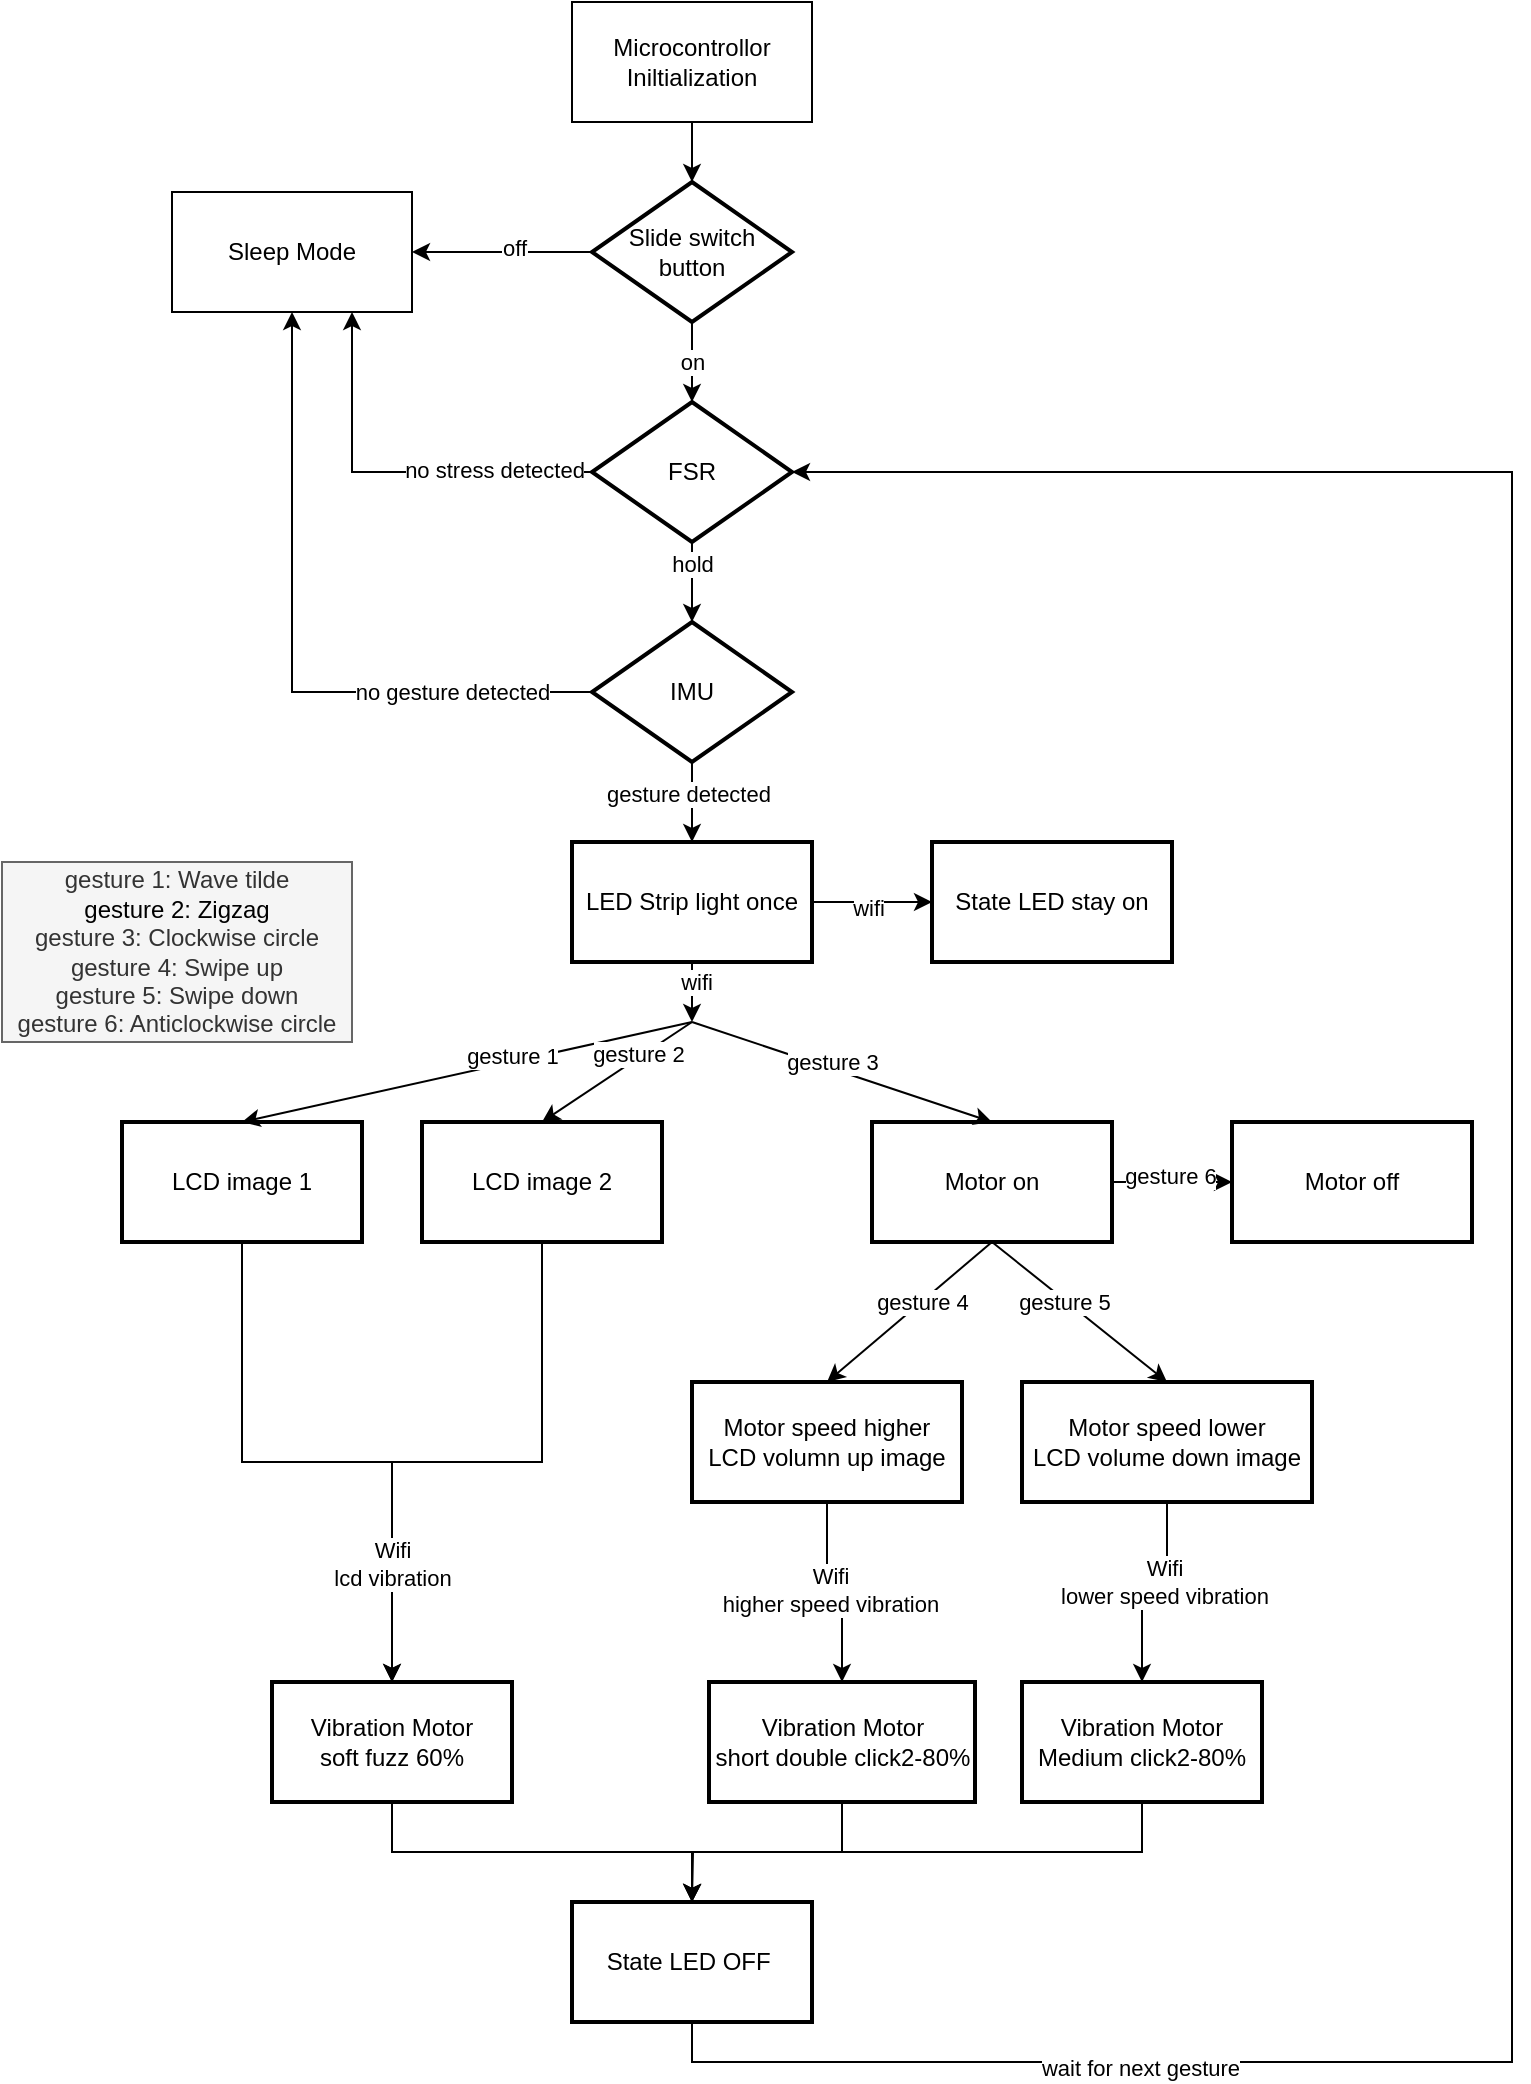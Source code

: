 <mxfile version="26.1.1">
  <diagram name="第 1 页" id="04hMknLMc1JlGAUFIqUX">
    <mxGraphModel dx="1201" dy="666" grid="1" gridSize="10" guides="1" tooltips="1" connect="1" arrows="1" fold="1" page="1" pageScale="1" pageWidth="827" pageHeight="1169" math="0" shadow="0">
      <root>
        <mxCell id="0" />
        <mxCell id="1" parent="0" />
        <mxCell id="GYgUfo7SqgVN0UKton_i-1" value="Microcontrollor Iniltialization" style="rounded=0;whiteSpace=wrap;html=1;" parent="1" vertex="1">
          <mxGeometry x="340" y="30" width="120" height="60" as="geometry" />
        </mxCell>
        <mxCell id="GYgUfo7SqgVN0UKton_i-5" value="" style="edgeStyle=orthogonalEdgeStyle;rounded=0;orthogonalLoop=1;jettySize=auto;html=1;entryX=0.5;entryY=0;entryDx=0;entryDy=0;entryPerimeter=0;" parent="1" source="GYgUfo7SqgVN0UKton_i-2" edge="1" target="GYgUfo7SqgVN0UKton_i-13">
          <mxGeometry relative="1" as="geometry">
            <mxPoint x="400" y="220" as="targetPoint" />
          </mxGeometry>
        </mxCell>
        <mxCell id="GYgUfo7SqgVN0UKton_i-6" value="on" style="edgeLabel;html=1;align=center;verticalAlign=middle;resizable=0;points=[];" parent="GYgUfo7SqgVN0UKton_i-5" vertex="1" connectable="0">
          <mxGeometry x="0.256" relative="1" as="geometry">
            <mxPoint y="-5" as="offset" />
          </mxGeometry>
        </mxCell>
        <mxCell id="GYgUfo7SqgVN0UKton_i-8" value="" style="edgeStyle=orthogonalEdgeStyle;rounded=0;orthogonalLoop=1;jettySize=auto;html=1;" parent="1" source="GYgUfo7SqgVN0UKton_i-2" edge="1">
          <mxGeometry relative="1" as="geometry">
            <mxPoint x="260" y="155" as="targetPoint" />
          </mxGeometry>
        </mxCell>
        <mxCell id="GYgUfo7SqgVN0UKton_i-10" value="off" style="edgeLabel;html=1;align=center;verticalAlign=middle;resizable=0;points=[];" parent="GYgUfo7SqgVN0UKton_i-8" vertex="1" connectable="0">
          <mxGeometry x="-0.103" y="-2" relative="1" as="geometry">
            <mxPoint x="1" as="offset" />
          </mxGeometry>
        </mxCell>
        <mxCell id="GYgUfo7SqgVN0UKton_i-2" value="Slide switch button" style="strokeWidth=2;html=1;shape=mxgraph.flowchart.decision;whiteSpace=wrap;" parent="1" vertex="1">
          <mxGeometry x="350" y="120" width="100" height="70" as="geometry" />
        </mxCell>
        <mxCell id="GYgUfo7SqgVN0UKton_i-3" style="edgeStyle=orthogonalEdgeStyle;rounded=0;orthogonalLoop=1;jettySize=auto;html=1;exitX=0.5;exitY=1;exitDx=0;exitDy=0;entryX=0.5;entryY=0;entryDx=0;entryDy=0;entryPerimeter=0;" parent="1" source="GYgUfo7SqgVN0UKton_i-1" target="GYgUfo7SqgVN0UKton_i-2" edge="1">
          <mxGeometry relative="1" as="geometry" />
        </mxCell>
        <mxCell id="GYgUfo7SqgVN0UKton_i-9" value="Sleep Mode" style="rounded=0;whiteSpace=wrap;html=1;" parent="1" vertex="1">
          <mxGeometry x="140" y="125" width="120" height="60" as="geometry" />
        </mxCell>
        <mxCell id="GYgUfo7SqgVN0UKton_i-16" value="" style="edgeStyle=orthogonalEdgeStyle;rounded=0;orthogonalLoop=1;jettySize=auto;html=1;entryX=0.5;entryY=0;entryDx=0;entryDy=0;entryPerimeter=0;" parent="1" source="GYgUfo7SqgVN0UKton_i-13" target="GYgUfo7SqgVN0UKton_i-18" edge="1">
          <mxGeometry relative="1" as="geometry">
            <mxPoint x="400" y="385" as="targetPoint" />
          </mxGeometry>
        </mxCell>
        <mxCell id="GYgUfo7SqgVN0UKton_i-17" value="hold" style="edgeLabel;html=1;align=center;verticalAlign=middle;resizable=0;points=[];" parent="GYgUfo7SqgVN0UKton_i-16" vertex="1" connectable="0">
          <mxGeometry x="-0.482" relative="1" as="geometry">
            <mxPoint as="offset" />
          </mxGeometry>
        </mxCell>
        <mxCell id="GYgUfo7SqgVN0UKton_i-23" style="edgeStyle=orthogonalEdgeStyle;rounded=0;orthogonalLoop=1;jettySize=auto;html=1;exitX=0;exitY=0.5;exitDx=0;exitDy=0;exitPerimeter=0;entryX=0.75;entryY=1;entryDx=0;entryDy=0;" parent="1" source="GYgUfo7SqgVN0UKton_i-13" target="GYgUfo7SqgVN0UKton_i-9" edge="1">
          <mxGeometry relative="1" as="geometry" />
        </mxCell>
        <mxCell id="GYgUfo7SqgVN0UKton_i-25" value="no stress detected" style="edgeLabel;html=1;align=center;verticalAlign=middle;resizable=0;points=[];" parent="GYgUfo7SqgVN0UKton_i-23" vertex="1" connectable="0">
          <mxGeometry x="-0.504" y="-1" relative="1" as="geometry">
            <mxPoint as="offset" />
          </mxGeometry>
        </mxCell>
        <mxCell id="GYgUfo7SqgVN0UKton_i-13" value="FSR" style="strokeWidth=2;html=1;shape=mxgraph.flowchart.decision;whiteSpace=wrap;" parent="1" vertex="1">
          <mxGeometry x="350" y="230" width="100" height="70" as="geometry" />
        </mxCell>
        <mxCell id="GYgUfo7SqgVN0UKton_i-21" value="" style="edgeStyle=orthogonalEdgeStyle;rounded=0;orthogonalLoop=1;jettySize=auto;html=1;" parent="1" source="GYgUfo7SqgVN0UKton_i-18" target="GYgUfo7SqgVN0UKton_i-20" edge="1">
          <mxGeometry relative="1" as="geometry" />
        </mxCell>
        <mxCell id="GYgUfo7SqgVN0UKton_i-22" value="gesture detected" style="edgeLabel;html=1;align=center;verticalAlign=middle;resizable=0;points=[];" parent="GYgUfo7SqgVN0UKton_i-21" vertex="1" connectable="0">
          <mxGeometry x="-0.224" y="-2" relative="1" as="geometry">
            <mxPoint as="offset" />
          </mxGeometry>
        </mxCell>
        <mxCell id="GYgUfo7SqgVN0UKton_i-24" style="edgeStyle=orthogonalEdgeStyle;rounded=0;orthogonalLoop=1;jettySize=auto;html=1;exitX=0;exitY=0.5;exitDx=0;exitDy=0;exitPerimeter=0;entryX=0.5;entryY=1;entryDx=0;entryDy=0;" parent="1" source="GYgUfo7SqgVN0UKton_i-18" target="GYgUfo7SqgVN0UKton_i-9" edge="1">
          <mxGeometry relative="1" as="geometry" />
        </mxCell>
        <mxCell id="GYgUfo7SqgVN0UKton_i-26" value="no gesture detected" style="edgeLabel;html=1;align=center;verticalAlign=middle;resizable=0;points=[];" parent="GYgUfo7SqgVN0UKton_i-24" vertex="1" connectable="0">
          <mxGeometry x="-0.585" relative="1" as="geometry">
            <mxPoint as="offset" />
          </mxGeometry>
        </mxCell>
        <mxCell id="GYgUfo7SqgVN0UKton_i-18" value="IMU" style="strokeWidth=2;html=1;shape=mxgraph.flowchart.decision;whiteSpace=wrap;" parent="1" vertex="1">
          <mxGeometry x="350" y="340" width="100" height="70" as="geometry" />
        </mxCell>
        <mxCell id="6ajZmVq5-ZLFAeQpOAEj-2" style="edgeStyle=orthogonalEdgeStyle;rounded=0;orthogonalLoop=1;jettySize=auto;html=1;exitX=1;exitY=0.5;exitDx=0;exitDy=0;entryX=0;entryY=0.5;entryDx=0;entryDy=0;" edge="1" parent="1" source="GYgUfo7SqgVN0UKton_i-20" target="6ajZmVq5-ZLFAeQpOAEj-1">
          <mxGeometry relative="1" as="geometry" />
        </mxCell>
        <mxCell id="6ajZmVq5-ZLFAeQpOAEj-3" value="wifi" style="edgeLabel;html=1;align=center;verticalAlign=middle;resizable=0;points=[];" vertex="1" connectable="0" parent="6ajZmVq5-ZLFAeQpOAEj-2">
          <mxGeometry x="-0.067" y="-3" relative="1" as="geometry">
            <mxPoint as="offset" />
          </mxGeometry>
        </mxCell>
        <mxCell id="GYgUfo7SqgVN0UKton_i-20" value="LED Strip light once" style="whiteSpace=wrap;html=1;strokeWidth=2;" parent="1" vertex="1">
          <mxGeometry x="340" y="450" width="120" height="60" as="geometry" />
        </mxCell>
        <mxCell id="GYgUfo7SqgVN0UKton_i-55" style="edgeStyle=orthogonalEdgeStyle;rounded=0;orthogonalLoop=1;jettySize=auto;html=1;exitX=0.5;exitY=1;exitDx=0;exitDy=0;entryX=0.5;entryY=0;entryDx=0;entryDy=0;" parent="1" source="GYgUfo7SqgVN0UKton_i-27" target="GYgUfo7SqgVN0UKton_i-52" edge="1">
          <mxGeometry relative="1" as="geometry" />
        </mxCell>
        <mxCell id="GYgUfo7SqgVN0UKton_i-27" value="LCD image 1" style="whiteSpace=wrap;html=1;strokeWidth=2;" parent="1" vertex="1">
          <mxGeometry x="115" y="590" width="120" height="60" as="geometry" />
        </mxCell>
        <mxCell id="GYgUfo7SqgVN0UKton_i-66" style="edgeStyle=orthogonalEdgeStyle;rounded=0;orthogonalLoop=1;jettySize=auto;html=1;exitX=0.5;exitY=1;exitDx=0;exitDy=0;entryX=0.5;entryY=0;entryDx=0;entryDy=0;" parent="1" source="GYgUfo7SqgVN0UKton_i-30" target="GYgUfo7SqgVN0UKton_i-62" edge="1">
          <mxGeometry relative="1" as="geometry" />
        </mxCell>
        <mxCell id="GYgUfo7SqgVN0UKton_i-79" value="Wifi&lt;div&gt;higher speed vibration&lt;/div&gt;" style="edgeLabel;html=1;align=center;verticalAlign=middle;resizable=0;points=[];" parent="GYgUfo7SqgVN0UKton_i-66" vertex="1" connectable="0">
          <mxGeometry x="-0.048" y="1" relative="1" as="geometry">
            <mxPoint as="offset" />
          </mxGeometry>
        </mxCell>
        <mxCell id="GYgUfo7SqgVN0UKton_i-30" value="Motor speed higher&lt;div&gt;LCD volumn up image&lt;/div&gt;" style="whiteSpace=wrap;html=1;strokeWidth=2;" parent="1" vertex="1">
          <mxGeometry x="400" y="720" width="135" height="60" as="geometry" />
        </mxCell>
        <mxCell id="GYgUfo7SqgVN0UKton_i-67" style="edgeStyle=orthogonalEdgeStyle;rounded=0;orthogonalLoop=1;jettySize=auto;html=1;exitX=0.5;exitY=1;exitDx=0;exitDy=0;entryX=0.5;entryY=0;entryDx=0;entryDy=0;" parent="1" source="GYgUfo7SqgVN0UKton_i-45" target="GYgUfo7SqgVN0UKton_i-65" edge="1">
          <mxGeometry relative="1" as="geometry" />
        </mxCell>
        <mxCell id="GYgUfo7SqgVN0UKton_i-80" value="Wifi&lt;div&gt;lower speed vibration&lt;/div&gt;" style="edgeLabel;html=1;align=center;verticalAlign=middle;resizable=0;points=[];" parent="GYgUfo7SqgVN0UKton_i-67" vertex="1" connectable="0">
          <mxGeometry x="-0.079" y="-5" relative="1" as="geometry">
            <mxPoint as="offset" />
          </mxGeometry>
        </mxCell>
        <mxCell id="GYgUfo7SqgVN0UKton_i-45" value="Motor speed lower&lt;div&gt;LCD volume down image&lt;/div&gt;" style="whiteSpace=wrap;html=1;strokeWidth=2;" parent="1" vertex="1">
          <mxGeometry x="565" y="720" width="145" height="60" as="geometry" />
        </mxCell>
        <mxCell id="GYgUfo7SqgVN0UKton_i-59" style="edgeStyle=orthogonalEdgeStyle;rounded=0;orthogonalLoop=1;jettySize=auto;html=1;exitX=0.5;exitY=1;exitDx=0;exitDy=0;entryX=0.5;entryY=0;entryDx=0;entryDy=0;" parent="1" source="GYgUfo7SqgVN0UKton_i-46" target="GYgUfo7SqgVN0UKton_i-52" edge="1">
          <mxGeometry relative="1" as="geometry" />
        </mxCell>
        <mxCell id="GYgUfo7SqgVN0UKton_i-78" value="Wifi&lt;div&gt;lcd vibration&lt;/div&gt;" style="edgeLabel;html=1;align=center;verticalAlign=middle;resizable=0;points=[];" parent="GYgUfo7SqgVN0UKton_i-59" vertex="1" connectable="0">
          <mxGeometry x="0.399" y="-5" relative="1" as="geometry">
            <mxPoint x="5" y="29" as="offset" />
          </mxGeometry>
        </mxCell>
        <mxCell id="GYgUfo7SqgVN0UKton_i-46" value="LCD image 2" style="whiteSpace=wrap;html=1;strokeWidth=2;" parent="1" vertex="1">
          <mxGeometry x="265" y="590" width="120" height="60" as="geometry" />
        </mxCell>
        <mxCell id="GYgUfo7SqgVN0UKton_i-47" value="" style="endArrow=classic;html=1;rounded=0;exitX=0.5;exitY=1;exitDx=0;exitDy=0;" parent="1" source="GYgUfo7SqgVN0UKton_i-20" edge="1">
          <mxGeometry width="50" height="50" relative="1" as="geometry">
            <mxPoint x="440" y="480" as="sourcePoint" />
            <mxPoint x="400" y="540" as="targetPoint" />
          </mxGeometry>
        </mxCell>
        <mxCell id="6ajZmVq5-ZLFAeQpOAEj-4" value="wifi" style="edgeLabel;html=1;align=center;verticalAlign=middle;resizable=0;points=[];" vertex="1" connectable="0" parent="GYgUfo7SqgVN0UKton_i-47">
          <mxGeometry x="-0.378" y="2" relative="1" as="geometry">
            <mxPoint as="offset" />
          </mxGeometry>
        </mxCell>
        <mxCell id="GYgUfo7SqgVN0UKton_i-48" value="" style="endArrow=classic;html=1;rounded=0;entryX=0.5;entryY=0;entryDx=0;entryDy=0;" parent="1" target="GYgUfo7SqgVN0UKton_i-27" edge="1">
          <mxGeometry width="50" height="50" relative="1" as="geometry">
            <mxPoint x="400" y="540" as="sourcePoint" />
            <mxPoint x="490" y="430" as="targetPoint" />
          </mxGeometry>
        </mxCell>
        <mxCell id="GYgUfo7SqgVN0UKton_i-74" value="gesture 1" style="edgeLabel;html=1;align=center;verticalAlign=middle;resizable=0;points=[];" parent="GYgUfo7SqgVN0UKton_i-48" vertex="1" connectable="0">
          <mxGeometry x="-0.208" y="-3" relative="1" as="geometry">
            <mxPoint as="offset" />
          </mxGeometry>
        </mxCell>
        <mxCell id="GYgUfo7SqgVN0UKton_i-49" value="" style="endArrow=classic;html=1;rounded=0;entryX=0.5;entryY=0;entryDx=0;entryDy=0;" parent="1" target="GYgUfo7SqgVN0UKton_i-46" edge="1">
          <mxGeometry width="50" height="50" relative="1" as="geometry">
            <mxPoint x="400" y="540" as="sourcePoint" />
            <mxPoint x="490" y="430" as="targetPoint" />
          </mxGeometry>
        </mxCell>
        <mxCell id="GYgUfo7SqgVN0UKton_i-75" value="gesture 2" style="edgeLabel;html=1;align=center;verticalAlign=middle;resizable=0;points=[];" parent="GYgUfo7SqgVN0UKton_i-49" vertex="1" connectable="0">
          <mxGeometry x="-0.311" y="-2" relative="1" as="geometry">
            <mxPoint as="offset" />
          </mxGeometry>
        </mxCell>
        <mxCell id="GYgUfo7SqgVN0UKton_i-50" value="" style="endArrow=classic;html=1;rounded=0;entryX=0.5;entryY=0;entryDx=0;entryDy=0;exitX=0.5;exitY=1;exitDx=0;exitDy=0;" parent="1" source="GYgUfo7SqgVN0UKton_i-82" target="GYgUfo7SqgVN0UKton_i-30" edge="1">
          <mxGeometry width="50" height="50" relative="1" as="geometry">
            <mxPoint x="400" y="540" as="sourcePoint" />
            <mxPoint x="490" y="430" as="targetPoint" />
          </mxGeometry>
        </mxCell>
        <mxCell id="GYgUfo7SqgVN0UKton_i-76" value="gesture 4" style="edgeLabel;html=1;align=center;verticalAlign=middle;resizable=0;points=[];" parent="GYgUfo7SqgVN0UKton_i-50" vertex="1" connectable="0">
          <mxGeometry x="-0.151" relative="1" as="geometry">
            <mxPoint as="offset" />
          </mxGeometry>
        </mxCell>
        <mxCell id="GYgUfo7SqgVN0UKton_i-51" value="" style="endArrow=classic;html=1;rounded=0;entryX=0.5;entryY=0;entryDx=0;entryDy=0;exitX=0.5;exitY=1;exitDx=0;exitDy=0;" parent="1" source="GYgUfo7SqgVN0UKton_i-82" target="GYgUfo7SqgVN0UKton_i-45" edge="1">
          <mxGeometry width="50" height="50" relative="1" as="geometry">
            <mxPoint x="400" y="540" as="sourcePoint" />
            <mxPoint x="490" y="430" as="targetPoint" />
          </mxGeometry>
        </mxCell>
        <mxCell id="GYgUfo7SqgVN0UKton_i-77" value="gesture 5" style="edgeLabel;html=1;align=center;verticalAlign=middle;resizable=0;points=[];" parent="GYgUfo7SqgVN0UKton_i-51" vertex="1" connectable="0">
          <mxGeometry x="-0.171" y="-1" relative="1" as="geometry">
            <mxPoint as="offset" />
          </mxGeometry>
        </mxCell>
        <mxCell id="GYgUfo7SqgVN0UKton_i-69" style="edgeStyle=orthogonalEdgeStyle;rounded=0;orthogonalLoop=1;jettySize=auto;html=1;exitX=0.5;exitY=1;exitDx=0;exitDy=0;entryX=0.5;entryY=0;entryDx=0;entryDy=0;" parent="1" source="GYgUfo7SqgVN0UKton_i-52" target="GYgUfo7SqgVN0UKton_i-68" edge="1">
          <mxGeometry relative="1" as="geometry" />
        </mxCell>
        <mxCell id="GYgUfo7SqgVN0UKton_i-52" value="Vibration Motor&lt;div&gt;soft fuzz 60%&lt;/div&gt;" style="whiteSpace=wrap;html=1;strokeWidth=2;" parent="1" vertex="1">
          <mxGeometry x="190" y="870" width="120" height="60" as="geometry" />
        </mxCell>
        <mxCell id="GYgUfo7SqgVN0UKton_i-70" style="edgeStyle=orthogonalEdgeStyle;rounded=0;orthogonalLoop=1;jettySize=auto;html=1;exitX=0.5;exitY=1;exitDx=0;exitDy=0;" parent="1" source="GYgUfo7SqgVN0UKton_i-62" edge="1">
          <mxGeometry relative="1" as="geometry">
            <mxPoint x="400" y="980" as="targetPoint" />
          </mxGeometry>
        </mxCell>
        <mxCell id="GYgUfo7SqgVN0UKton_i-62" value="Vibration Motor&lt;div&gt;short double click2-80%&lt;/div&gt;" style="whiteSpace=wrap;html=1;strokeWidth=2;" parent="1" vertex="1">
          <mxGeometry x="408.5" y="870" width="133" height="60" as="geometry" />
        </mxCell>
        <mxCell id="GYgUfo7SqgVN0UKton_i-71" style="edgeStyle=orthogonalEdgeStyle;rounded=0;orthogonalLoop=1;jettySize=auto;html=1;exitX=0.5;exitY=1;exitDx=0;exitDy=0;entryX=0.5;entryY=0;entryDx=0;entryDy=0;" parent="1" source="GYgUfo7SqgVN0UKton_i-65" target="GYgUfo7SqgVN0UKton_i-68" edge="1">
          <mxGeometry relative="1" as="geometry" />
        </mxCell>
        <mxCell id="GYgUfo7SqgVN0UKton_i-65" value="Vibration Motor&lt;div&gt;Medium click2-80%&lt;/div&gt;" style="whiteSpace=wrap;html=1;strokeWidth=2;" parent="1" vertex="1">
          <mxGeometry x="565" y="870" width="120" height="60" as="geometry" />
        </mxCell>
        <mxCell id="GYgUfo7SqgVN0UKton_i-68" value="&lt;div&gt;State LED OFF&amp;nbsp;&lt;/div&gt;" style="whiteSpace=wrap;html=1;strokeWidth=2;" parent="1" vertex="1">
          <mxGeometry x="340" y="980" width="120" height="60" as="geometry" />
        </mxCell>
        <mxCell id="GYgUfo7SqgVN0UKton_i-72" style="edgeStyle=orthogonalEdgeStyle;rounded=0;orthogonalLoop=1;jettySize=auto;html=1;exitX=0.5;exitY=1;exitDx=0;exitDy=0;entryX=1;entryY=0.5;entryDx=0;entryDy=0;entryPerimeter=0;" parent="1" source="GYgUfo7SqgVN0UKton_i-68" target="GYgUfo7SqgVN0UKton_i-13" edge="1">
          <mxGeometry relative="1" as="geometry">
            <Array as="points">
              <mxPoint x="400" y="1060" />
              <mxPoint x="810" y="1060" />
              <mxPoint x="810" y="265" />
            </Array>
          </mxGeometry>
        </mxCell>
        <mxCell id="GYgUfo7SqgVN0UKton_i-73" value="wait for next gesture" style="edgeLabel;html=1;align=center;verticalAlign=middle;resizable=0;points=[];" parent="GYgUfo7SqgVN0UKton_i-72" vertex="1" connectable="0">
          <mxGeometry x="-0.692" y="-3" relative="1" as="geometry">
            <mxPoint as="offset" />
          </mxGeometry>
        </mxCell>
        <mxCell id="GYgUfo7SqgVN0UKton_i-81" value="gesture 1: Wave tilde&lt;div&gt;&lt;div&gt;&lt;span style=&quot;background-color: transparent; color: light-dark(rgb(0, 0, 0), rgb(255, 255, 255));&quot;&gt;gesture 2: Zigzag&lt;/span&gt;&lt;/div&gt;&lt;div&gt;gesture 3: Clockwise circle&lt;/div&gt;&lt;div&gt;gesture 4: Swipe up&lt;/div&gt;&lt;div&gt;gesture 5: Swipe down&lt;/div&gt;&lt;div&gt;gesture 6: Anticlockwise circle&lt;/div&gt;&lt;/div&gt;" style="text;html=1;align=center;verticalAlign=middle;whiteSpace=wrap;rounded=0;fillColor=#f5f5f5;fontColor=#333333;strokeColor=#666666;" parent="1" vertex="1">
          <mxGeometry x="55" y="460" width="175" height="90" as="geometry" />
        </mxCell>
        <mxCell id="GYgUfo7SqgVN0UKton_i-89" style="edgeStyle=orthogonalEdgeStyle;rounded=0;orthogonalLoop=1;jettySize=auto;html=1;exitX=1;exitY=0.5;exitDx=0;exitDy=0;entryX=0;entryY=0.5;entryDx=0;entryDy=0;" parent="1" source="GYgUfo7SqgVN0UKton_i-82" target="GYgUfo7SqgVN0UKton_i-85" edge="1">
          <mxGeometry relative="1" as="geometry" />
        </mxCell>
        <mxCell id="GYgUfo7SqgVN0UKton_i-90" value="gesture 6" style="edgeLabel;html=1;align=center;verticalAlign=middle;resizable=0;points=[];" parent="GYgUfo7SqgVN0UKton_i-89" vertex="1" connectable="0">
          <mxGeometry x="-0.043" y="3" relative="1" as="geometry">
            <mxPoint as="offset" />
          </mxGeometry>
        </mxCell>
        <mxCell id="GYgUfo7SqgVN0UKton_i-82" value="Motor on" style="whiteSpace=wrap;html=1;strokeWidth=2;" parent="1" vertex="1">
          <mxGeometry x="490" y="590" width="120" height="60" as="geometry" />
        </mxCell>
        <mxCell id="GYgUfo7SqgVN0UKton_i-83" value="" style="endArrow=classic;html=1;rounded=0;entryX=0.5;entryY=0;entryDx=0;entryDy=0;" parent="1" target="GYgUfo7SqgVN0UKton_i-82" edge="1">
          <mxGeometry width="50" height="50" relative="1" as="geometry">
            <mxPoint x="400" y="540" as="sourcePoint" />
            <mxPoint x="410" y="570" as="targetPoint" />
          </mxGeometry>
        </mxCell>
        <mxCell id="GYgUfo7SqgVN0UKton_i-84" value="gesture 3" style="edgeLabel;html=1;align=center;verticalAlign=middle;resizable=0;points=[];" parent="GYgUfo7SqgVN0UKton_i-83" vertex="1" connectable="0">
          <mxGeometry x="0.076" y="-2" relative="1" as="geometry">
            <mxPoint x="-10" y="-9" as="offset" />
          </mxGeometry>
        </mxCell>
        <mxCell id="GYgUfo7SqgVN0UKton_i-85" value="Motor off" style="whiteSpace=wrap;html=1;strokeWidth=2;" parent="1" vertex="1">
          <mxGeometry x="670" y="590" width="120" height="60" as="geometry" />
        </mxCell>
        <mxCell id="6ajZmVq5-ZLFAeQpOAEj-1" value="State LED stay on" style="rounded=0;whiteSpace=wrap;html=1;strokeWidth=2;" vertex="1" parent="1">
          <mxGeometry x="520" y="450" width="120" height="60" as="geometry" />
        </mxCell>
      </root>
    </mxGraphModel>
  </diagram>
</mxfile>
